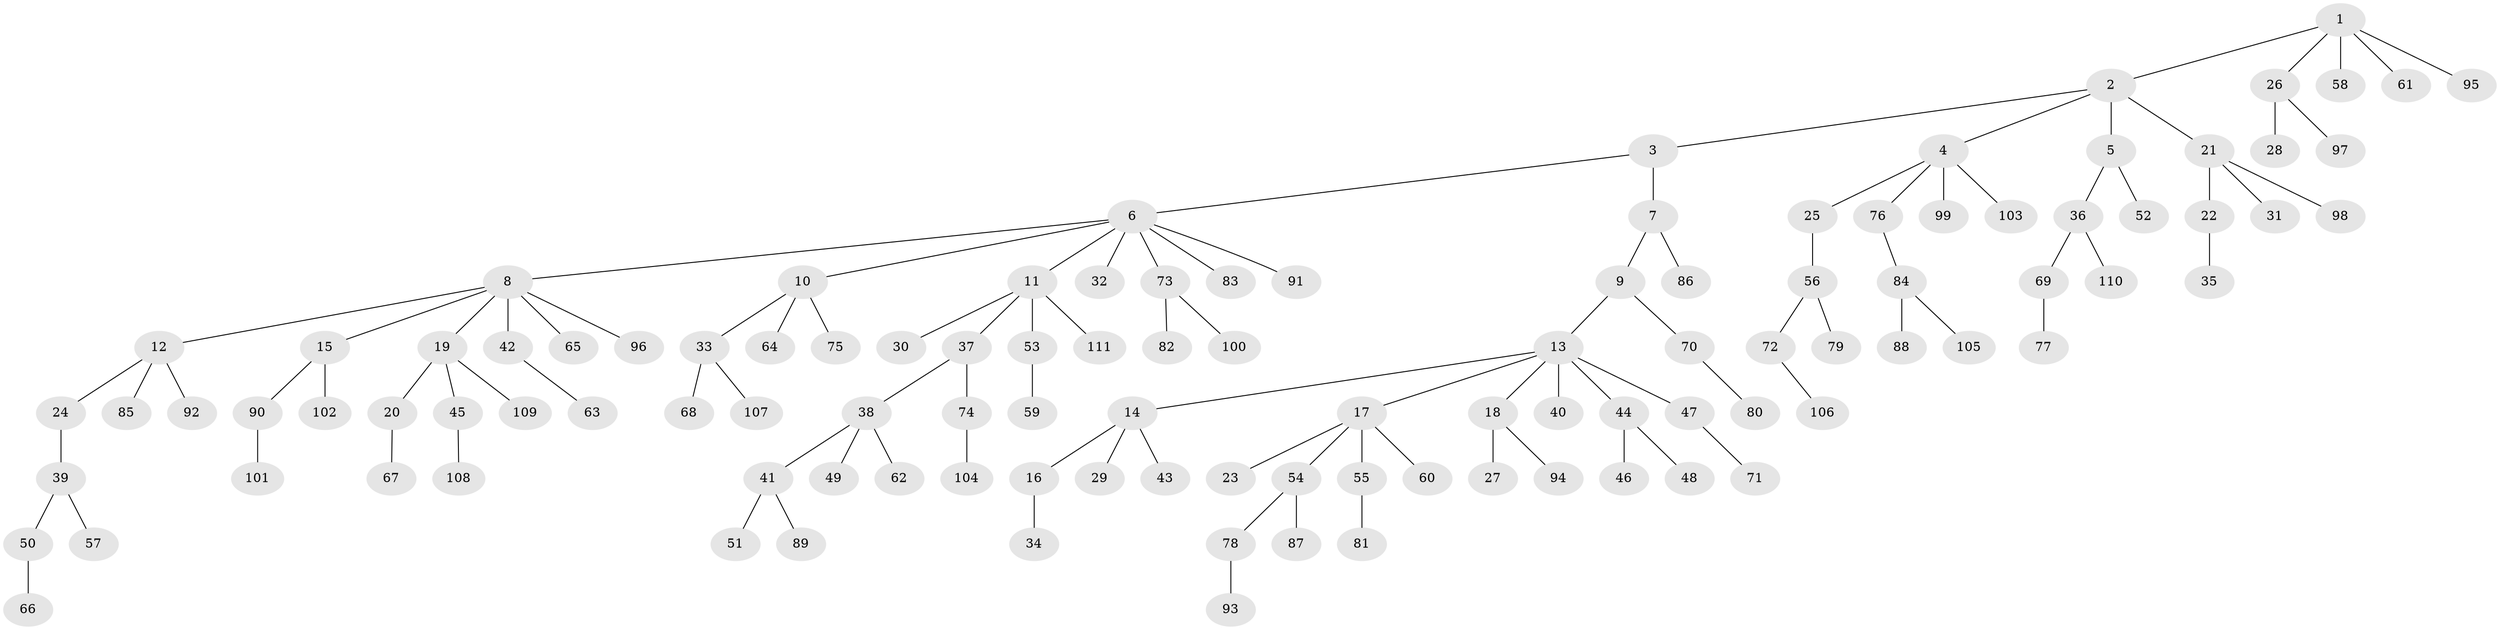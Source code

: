 // Generated by graph-tools (version 1.1) at 2025/26/03/09/25 03:26:28]
// undirected, 111 vertices, 110 edges
graph export_dot {
graph [start="1"]
  node [color=gray90,style=filled];
  1;
  2;
  3;
  4;
  5;
  6;
  7;
  8;
  9;
  10;
  11;
  12;
  13;
  14;
  15;
  16;
  17;
  18;
  19;
  20;
  21;
  22;
  23;
  24;
  25;
  26;
  27;
  28;
  29;
  30;
  31;
  32;
  33;
  34;
  35;
  36;
  37;
  38;
  39;
  40;
  41;
  42;
  43;
  44;
  45;
  46;
  47;
  48;
  49;
  50;
  51;
  52;
  53;
  54;
  55;
  56;
  57;
  58;
  59;
  60;
  61;
  62;
  63;
  64;
  65;
  66;
  67;
  68;
  69;
  70;
  71;
  72;
  73;
  74;
  75;
  76;
  77;
  78;
  79;
  80;
  81;
  82;
  83;
  84;
  85;
  86;
  87;
  88;
  89;
  90;
  91;
  92;
  93;
  94;
  95;
  96;
  97;
  98;
  99;
  100;
  101;
  102;
  103;
  104;
  105;
  106;
  107;
  108;
  109;
  110;
  111;
  1 -- 2;
  1 -- 26;
  1 -- 58;
  1 -- 61;
  1 -- 95;
  2 -- 3;
  2 -- 4;
  2 -- 5;
  2 -- 21;
  3 -- 6;
  3 -- 7;
  4 -- 25;
  4 -- 76;
  4 -- 99;
  4 -- 103;
  5 -- 36;
  5 -- 52;
  6 -- 8;
  6 -- 10;
  6 -- 11;
  6 -- 32;
  6 -- 73;
  6 -- 83;
  6 -- 91;
  7 -- 9;
  7 -- 86;
  8 -- 12;
  8 -- 15;
  8 -- 19;
  8 -- 42;
  8 -- 65;
  8 -- 96;
  9 -- 13;
  9 -- 70;
  10 -- 33;
  10 -- 64;
  10 -- 75;
  11 -- 30;
  11 -- 37;
  11 -- 53;
  11 -- 111;
  12 -- 24;
  12 -- 85;
  12 -- 92;
  13 -- 14;
  13 -- 17;
  13 -- 18;
  13 -- 40;
  13 -- 44;
  13 -- 47;
  14 -- 16;
  14 -- 29;
  14 -- 43;
  15 -- 90;
  15 -- 102;
  16 -- 34;
  17 -- 23;
  17 -- 54;
  17 -- 55;
  17 -- 60;
  18 -- 27;
  18 -- 94;
  19 -- 20;
  19 -- 45;
  19 -- 109;
  20 -- 67;
  21 -- 22;
  21 -- 31;
  21 -- 98;
  22 -- 35;
  24 -- 39;
  25 -- 56;
  26 -- 28;
  26 -- 97;
  33 -- 68;
  33 -- 107;
  36 -- 69;
  36 -- 110;
  37 -- 38;
  37 -- 74;
  38 -- 41;
  38 -- 49;
  38 -- 62;
  39 -- 50;
  39 -- 57;
  41 -- 51;
  41 -- 89;
  42 -- 63;
  44 -- 46;
  44 -- 48;
  45 -- 108;
  47 -- 71;
  50 -- 66;
  53 -- 59;
  54 -- 78;
  54 -- 87;
  55 -- 81;
  56 -- 72;
  56 -- 79;
  69 -- 77;
  70 -- 80;
  72 -- 106;
  73 -- 82;
  73 -- 100;
  74 -- 104;
  76 -- 84;
  78 -- 93;
  84 -- 88;
  84 -- 105;
  90 -- 101;
}
